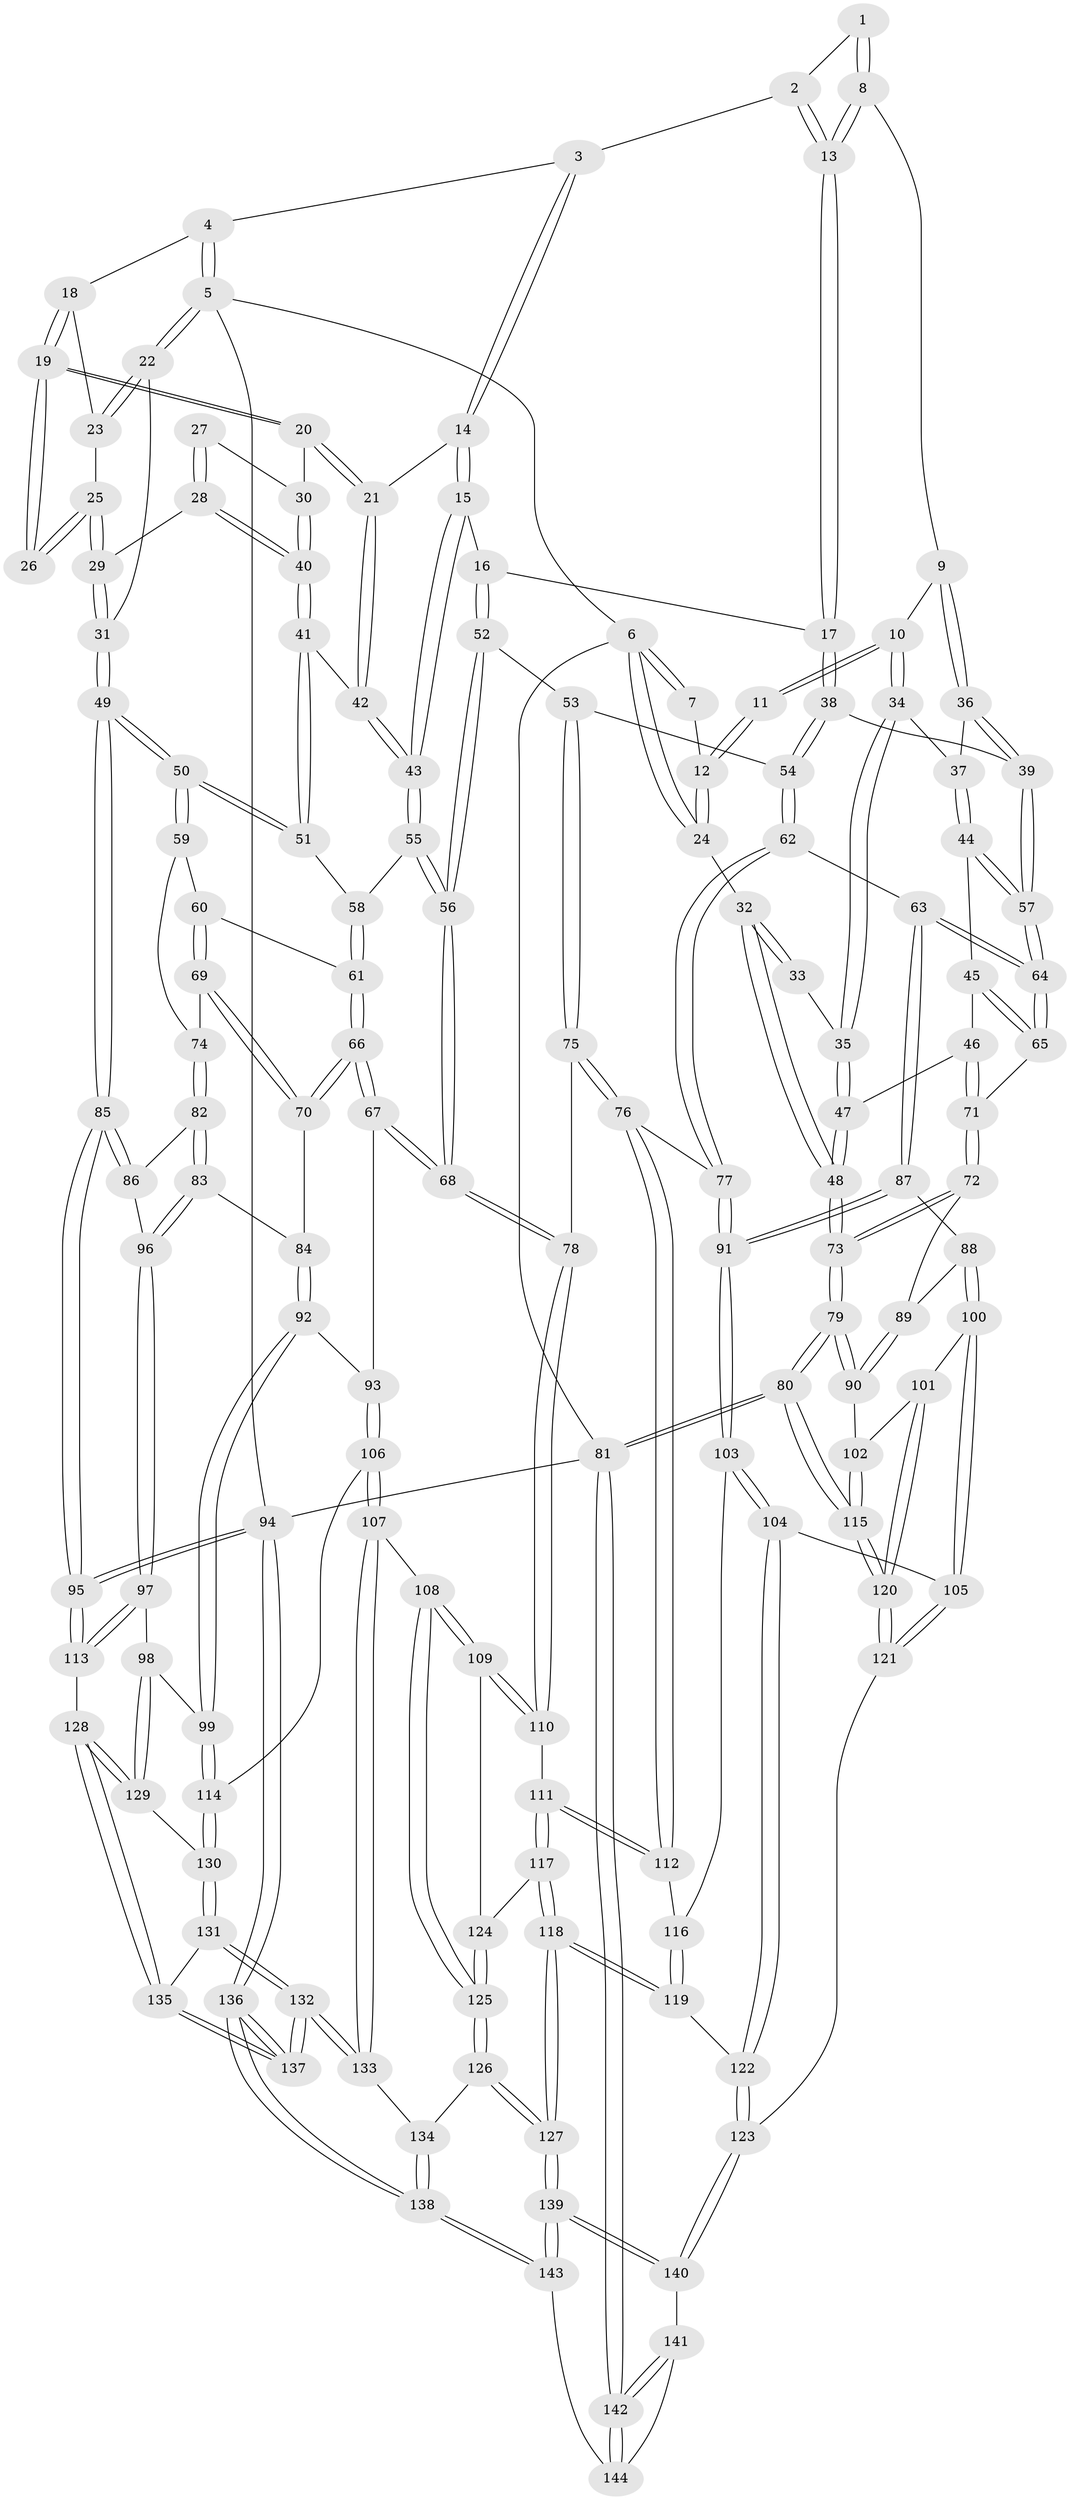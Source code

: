 // Generated by graph-tools (version 1.1) at 2025/11/02/27/25 16:11:57]
// undirected, 144 vertices, 357 edges
graph export_dot {
graph [start="1"]
  node [color=gray90,style=filled];
  1 [pos="+0.23093909396320156+0"];
  2 [pos="+0.3534472023893385+0"];
  3 [pos="+0.6191428198631517+0"];
  4 [pos="+0.8993871916604541+0"];
  5 [pos="+1+0"];
  6 [pos="+0+0"];
  7 [pos="+0.1364510266238472+0"];
  8 [pos="+0.20914636298451403+0.07968135034933792"];
  9 [pos="+0.17224092822036818+0.11008630576802904"];
  10 [pos="+0.10255343391294582+0.10520180682199105"];
  11 [pos="+0.09764360610971207+0.10315683404932918"];
  12 [pos="+0.08145721286953532+0.04429502339256526"];
  13 [pos="+0.38505625968504065+0.1272653052906433"];
  14 [pos="+0.6090541968820088+0.07037998072911161"];
  15 [pos="+0.4923442431025323+0.16621328806829155"];
  16 [pos="+0.48830715470530045+0.16829687174504557"];
  17 [pos="+0.4107958241578805+0.15828742194361328"];
  18 [pos="+0.8885500713599221+0"];
  19 [pos="+0.7993209091449655+0.0879524995982597"];
  20 [pos="+0.7401556852000845+0.1224576377323608"];
  21 [pos="+0.7013622500983444+0.1271646965134505"];
  22 [pos="+1+0.16365334985091462"];
  23 [pos="+0.9408622860949276+0.06762929095263438"];
  24 [pos="+0+0"];
  25 [pos="+0.923651530534442+0.10085804010551891"];
  26 [pos="+0.8552223730936813+0.11002856290079555"];
  27 [pos="+0.8580272293434762+0.12644175129552082"];
  28 [pos="+0.9199664952371626+0.22247321187122446"];
  29 [pos="+0.9398322064310899+0.2180088750219574"];
  30 [pos="+0.8399765717152342+0.19837905079663182"];
  31 [pos="+1+0.30909790487620664"];
  32 [pos="+0+0.07095695650754225"];
  33 [pos="+0.039110643637659565+0.11442003290612035"];
  34 [pos="+0.07937038636591648+0.21704965613629643"];
  35 [pos="+0.030492232329972384+0.2299474544224253"];
  36 [pos="+0.19710451105347357+0.24798215205401997"];
  37 [pos="+0.09951648901555891+0.23164085951621305"];
  38 [pos="+0.3128870933671855+0.26883010614461633"];
  39 [pos="+0.22645264026461662+0.29645251434137726"];
  40 [pos="+0.8746544885462202+0.2385096797499995"];
  41 [pos="+0.8559932885975367+0.2624514362139308"];
  42 [pos="+0.7197966958415692+0.26404698661337084"];
  43 [pos="+0.6923122169431407+0.31882377530486333"];
  44 [pos="+0.06123239168045827+0.3281106478925353"];
  45 [pos="+0.030923432121764904+0.3369902624264866"];
  46 [pos="+0+0.3501210179517036"];
  47 [pos="+0+0.3339112768350834"];
  48 [pos="+0+0.337140535526353"];
  49 [pos="+1+0.38556186282349525"];
  50 [pos="+1+0.4093629681034472"];
  51 [pos="+0.855825512673573+0.3223567851260978"];
  52 [pos="+0.5189794413371465+0.40213943099589805"];
  53 [pos="+0.47727131353117114+0.4183995964041118"];
  54 [pos="+0.4275329855055337+0.4245111807265085"];
  55 [pos="+0.6901397380711551+0.3360818262689768"];
  56 [pos="+0.6288391843838879+0.44286354440486164"];
  57 [pos="+0.21577632432076693+0.3176268364831097"];
  58 [pos="+0.8297526113212915+0.3602298016606873"];
  59 [pos="+0.9324291323244567+0.4498093656633368"];
  60 [pos="+0.8683686880394489+0.4199643085180548"];
  61 [pos="+0.8341136547102224+0.3920030808052081"];
  62 [pos="+0.3362176730937704+0.49292127485098564"];
  63 [pos="+0.22785878286987474+0.4643058210310103"];
  64 [pos="+0.21849344720733052+0.4559617491994231"];
  65 [pos="+0.2135936010774772+0.45710584891017425"];
  66 [pos="+0.7227348180429247+0.49820423284348436"];
  67 [pos="+0.6709349021078888+0.4985590011157211"];
  68 [pos="+0.654607540573306+0.4912980699245726"];
  69 [pos="+0.8085698617049097+0.4914488625653168"];
  70 [pos="+0.7457903073049555+0.5056650785740078"];
  71 [pos="+0.11305820405694177+0.4850080854401399"];
  72 [pos="+0.091831745217797+0.516626054767071"];
  73 [pos="+0+0.5193096064312788"];
  74 [pos="+0.9022345163951611+0.49227263978315455"];
  75 [pos="+0.47141079119209406+0.5756664619985401"];
  76 [pos="+0.4259790274120431+0.6334157145604244"];
  77 [pos="+0.36027736009383987+0.5779808777889699"];
  78 [pos="+0.6197021605233908+0.5423004919626564"];
  79 [pos="+0+0.6091596730001886"];
  80 [pos="+0+1"];
  81 [pos="+0+1"];
  82 [pos="+0.8985221471371385+0.5255796139299336"];
  83 [pos="+0.8623981604261431+0.5737152572907541"];
  84 [pos="+0.8125716927550839+0.5611783074570311"];
  85 [pos="+1+0.6310328856260147"];
  86 [pos="+0.9642969709697462+0.5790327182125631"];
  87 [pos="+0.2127089255168658+0.5687402727667367"];
  88 [pos="+0.14437711956550092+0.6080683889422792"];
  89 [pos="+0.09058727704650643+0.5284356248701302"];
  90 [pos="+0.03834712103720211+0.6223448678115893"];
  91 [pos="+0.2506062041986711+0.6671122564776705"];
  92 [pos="+0.7952446624194126+0.6428177566711536"];
  93 [pos="+0.6709704038277354+0.49864695006071463"];
  94 [pos="+1+1"];
  95 [pos="+1+0.6967941610416593"];
  96 [pos="+0.8788814407569921+0.6121013153939399"];
  97 [pos="+0.8776134148074453+0.6545417954936509"];
  98 [pos="+0.8085845326113442+0.6994717645463013"];
  99 [pos="+0.8036478853919762+0.7002013469797331"];
  100 [pos="+0.12912401885478486+0.6781863376482895"];
  101 [pos="+0.11833503430866223+0.678708580359974"];
  102 [pos="+0.054664245561389394+0.6398015911283297"];
  103 [pos="+0.24887843756861106+0.6727370951293318"];
  104 [pos="+0.22639055650985127+0.6913281179803696"];
  105 [pos="+0.14321042906999973+0.6854302109512534"];
  106 [pos="+0.7301265196558784+0.6999181673591304"];
  107 [pos="+0.6726013356129685+0.7414586546476396"];
  108 [pos="+0.6462825144407727+0.7399357138959629"];
  109 [pos="+0.6274617240613254+0.7215380874033966"];
  110 [pos="+0.5866849557476713+0.6319061868466628"];
  111 [pos="+0.450601015378649+0.6737520580615473"];
  112 [pos="+0.42765286223665133+0.6377177221084379"];
  113 [pos="+1+0.7228836712650087"];
  114 [pos="+0.8034658663122245+0.700308197683011"];
  115 [pos="+0+0.8815945322786157"];
  116 [pos="+0.30417091340675595+0.7029055277908547"];
  117 [pos="+0.4505366971573696+0.6781746617888792"];
  118 [pos="+0.39264836840032064+0.81261408023546"];
  119 [pos="+0.3877432259469191+0.8111365862551104"];
  120 [pos="+0+0.8722294481280184"];
  121 [pos="+0.14191819776804523+0.8411587526440969"];
  122 [pos="+0.2358313499966909+0.8189413935464563"];
  123 [pos="+0.2020557936499308+0.8514585098454287"];
  124 [pos="+0.5274822826219496+0.7346574763216492"];
  125 [pos="+0.5399345772229971+0.8854443925942859"];
  126 [pos="+0.5389634037365589+0.8876355299428879"];
  127 [pos="+0.4768059451495091+0.9585776583510608"];
  128 [pos="+0.932547979379456+0.7912931330325352"];
  129 [pos="+0.9224943890819147+0.7879896611847894"];
  130 [pos="+0.8032786043758683+0.8130993172652415"];
  131 [pos="+0.7928156455457552+0.8351298710633623"];
  132 [pos="+0.7865165710622009+0.8439934215867886"];
  133 [pos="+0.7194843291535774+0.8312797416677784"];
  134 [pos="+0.69378898477306+0.8642332249033899"];
  135 [pos="+0.9156984822821016+0.8409034778532327"];
  136 [pos="+0.9079202323513464+1"];
  137 [pos="+0.882476789583343+1"];
  138 [pos="+0.7601739360998251+1"];
  139 [pos="+0.47356497025901073+1"];
  140 [pos="+0.20929432448919658+0.8749437276177109"];
  141 [pos="+0.2058651194208342+0.9238973215612968"];
  142 [pos="+0+1"];
  143 [pos="+0.4860914037689098+1"];
  144 [pos="+0.43819427654521065+1"];
  1 -- 2;
  1 -- 8;
  1 -- 8;
  2 -- 3;
  2 -- 13;
  2 -- 13;
  3 -- 4;
  3 -- 14;
  3 -- 14;
  4 -- 5;
  4 -- 5;
  4 -- 18;
  5 -- 6;
  5 -- 22;
  5 -- 22;
  5 -- 94;
  6 -- 7;
  6 -- 7;
  6 -- 24;
  6 -- 24;
  6 -- 81;
  7 -- 12;
  8 -- 9;
  8 -- 13;
  8 -- 13;
  9 -- 10;
  9 -- 36;
  9 -- 36;
  10 -- 11;
  10 -- 11;
  10 -- 34;
  10 -- 34;
  11 -- 12;
  11 -- 12;
  12 -- 24;
  12 -- 24;
  13 -- 17;
  13 -- 17;
  14 -- 15;
  14 -- 15;
  14 -- 21;
  15 -- 16;
  15 -- 43;
  15 -- 43;
  16 -- 17;
  16 -- 52;
  16 -- 52;
  17 -- 38;
  17 -- 38;
  18 -- 19;
  18 -- 19;
  18 -- 23;
  19 -- 20;
  19 -- 20;
  19 -- 26;
  19 -- 26;
  20 -- 21;
  20 -- 21;
  20 -- 30;
  21 -- 42;
  21 -- 42;
  22 -- 23;
  22 -- 23;
  22 -- 31;
  23 -- 25;
  24 -- 32;
  25 -- 26;
  25 -- 26;
  25 -- 29;
  25 -- 29;
  27 -- 28;
  27 -- 28;
  27 -- 30;
  28 -- 29;
  28 -- 40;
  28 -- 40;
  29 -- 31;
  29 -- 31;
  30 -- 40;
  30 -- 40;
  31 -- 49;
  31 -- 49;
  32 -- 33;
  32 -- 33;
  32 -- 48;
  32 -- 48;
  33 -- 35;
  34 -- 35;
  34 -- 35;
  34 -- 37;
  35 -- 47;
  35 -- 47;
  36 -- 37;
  36 -- 39;
  36 -- 39;
  37 -- 44;
  37 -- 44;
  38 -- 39;
  38 -- 54;
  38 -- 54;
  39 -- 57;
  39 -- 57;
  40 -- 41;
  40 -- 41;
  41 -- 42;
  41 -- 51;
  41 -- 51;
  42 -- 43;
  42 -- 43;
  43 -- 55;
  43 -- 55;
  44 -- 45;
  44 -- 57;
  44 -- 57;
  45 -- 46;
  45 -- 65;
  45 -- 65;
  46 -- 47;
  46 -- 71;
  46 -- 71;
  47 -- 48;
  47 -- 48;
  48 -- 73;
  48 -- 73;
  49 -- 50;
  49 -- 50;
  49 -- 85;
  49 -- 85;
  50 -- 51;
  50 -- 51;
  50 -- 59;
  50 -- 59;
  51 -- 58;
  52 -- 53;
  52 -- 56;
  52 -- 56;
  53 -- 54;
  53 -- 75;
  53 -- 75;
  54 -- 62;
  54 -- 62;
  55 -- 56;
  55 -- 56;
  55 -- 58;
  56 -- 68;
  56 -- 68;
  57 -- 64;
  57 -- 64;
  58 -- 61;
  58 -- 61;
  59 -- 60;
  59 -- 74;
  60 -- 61;
  60 -- 69;
  60 -- 69;
  61 -- 66;
  61 -- 66;
  62 -- 63;
  62 -- 77;
  62 -- 77;
  63 -- 64;
  63 -- 64;
  63 -- 87;
  63 -- 87;
  64 -- 65;
  64 -- 65;
  65 -- 71;
  66 -- 67;
  66 -- 67;
  66 -- 70;
  66 -- 70;
  67 -- 68;
  67 -- 68;
  67 -- 93;
  68 -- 78;
  68 -- 78;
  69 -- 70;
  69 -- 70;
  69 -- 74;
  70 -- 84;
  71 -- 72;
  71 -- 72;
  72 -- 73;
  72 -- 73;
  72 -- 89;
  73 -- 79;
  73 -- 79;
  74 -- 82;
  74 -- 82;
  75 -- 76;
  75 -- 76;
  75 -- 78;
  76 -- 77;
  76 -- 112;
  76 -- 112;
  77 -- 91;
  77 -- 91;
  78 -- 110;
  78 -- 110;
  79 -- 80;
  79 -- 80;
  79 -- 90;
  79 -- 90;
  80 -- 81;
  80 -- 81;
  80 -- 115;
  80 -- 115;
  81 -- 142;
  81 -- 142;
  81 -- 94;
  82 -- 83;
  82 -- 83;
  82 -- 86;
  83 -- 84;
  83 -- 96;
  83 -- 96;
  84 -- 92;
  84 -- 92;
  85 -- 86;
  85 -- 86;
  85 -- 95;
  85 -- 95;
  86 -- 96;
  87 -- 88;
  87 -- 91;
  87 -- 91;
  88 -- 89;
  88 -- 100;
  88 -- 100;
  89 -- 90;
  89 -- 90;
  90 -- 102;
  91 -- 103;
  91 -- 103;
  92 -- 93;
  92 -- 99;
  92 -- 99;
  93 -- 106;
  93 -- 106;
  94 -- 95;
  94 -- 95;
  94 -- 136;
  94 -- 136;
  95 -- 113;
  95 -- 113;
  96 -- 97;
  96 -- 97;
  97 -- 98;
  97 -- 113;
  97 -- 113;
  98 -- 99;
  98 -- 129;
  98 -- 129;
  99 -- 114;
  99 -- 114;
  100 -- 101;
  100 -- 105;
  100 -- 105;
  101 -- 102;
  101 -- 120;
  101 -- 120;
  102 -- 115;
  102 -- 115;
  103 -- 104;
  103 -- 104;
  103 -- 116;
  104 -- 105;
  104 -- 122;
  104 -- 122;
  105 -- 121;
  105 -- 121;
  106 -- 107;
  106 -- 107;
  106 -- 114;
  107 -- 108;
  107 -- 133;
  107 -- 133;
  108 -- 109;
  108 -- 109;
  108 -- 125;
  108 -- 125;
  109 -- 110;
  109 -- 110;
  109 -- 124;
  110 -- 111;
  111 -- 112;
  111 -- 112;
  111 -- 117;
  111 -- 117;
  112 -- 116;
  113 -- 128;
  114 -- 130;
  114 -- 130;
  115 -- 120;
  115 -- 120;
  116 -- 119;
  116 -- 119;
  117 -- 118;
  117 -- 118;
  117 -- 124;
  118 -- 119;
  118 -- 119;
  118 -- 127;
  118 -- 127;
  119 -- 122;
  120 -- 121;
  120 -- 121;
  121 -- 123;
  122 -- 123;
  122 -- 123;
  123 -- 140;
  123 -- 140;
  124 -- 125;
  124 -- 125;
  125 -- 126;
  125 -- 126;
  126 -- 127;
  126 -- 127;
  126 -- 134;
  127 -- 139;
  127 -- 139;
  128 -- 129;
  128 -- 129;
  128 -- 135;
  128 -- 135;
  129 -- 130;
  130 -- 131;
  130 -- 131;
  131 -- 132;
  131 -- 132;
  131 -- 135;
  132 -- 133;
  132 -- 133;
  132 -- 137;
  132 -- 137;
  133 -- 134;
  134 -- 138;
  134 -- 138;
  135 -- 137;
  135 -- 137;
  136 -- 137;
  136 -- 137;
  136 -- 138;
  136 -- 138;
  138 -- 143;
  138 -- 143;
  139 -- 140;
  139 -- 140;
  139 -- 143;
  139 -- 143;
  140 -- 141;
  141 -- 142;
  141 -- 142;
  141 -- 144;
  142 -- 144;
  142 -- 144;
  143 -- 144;
}
